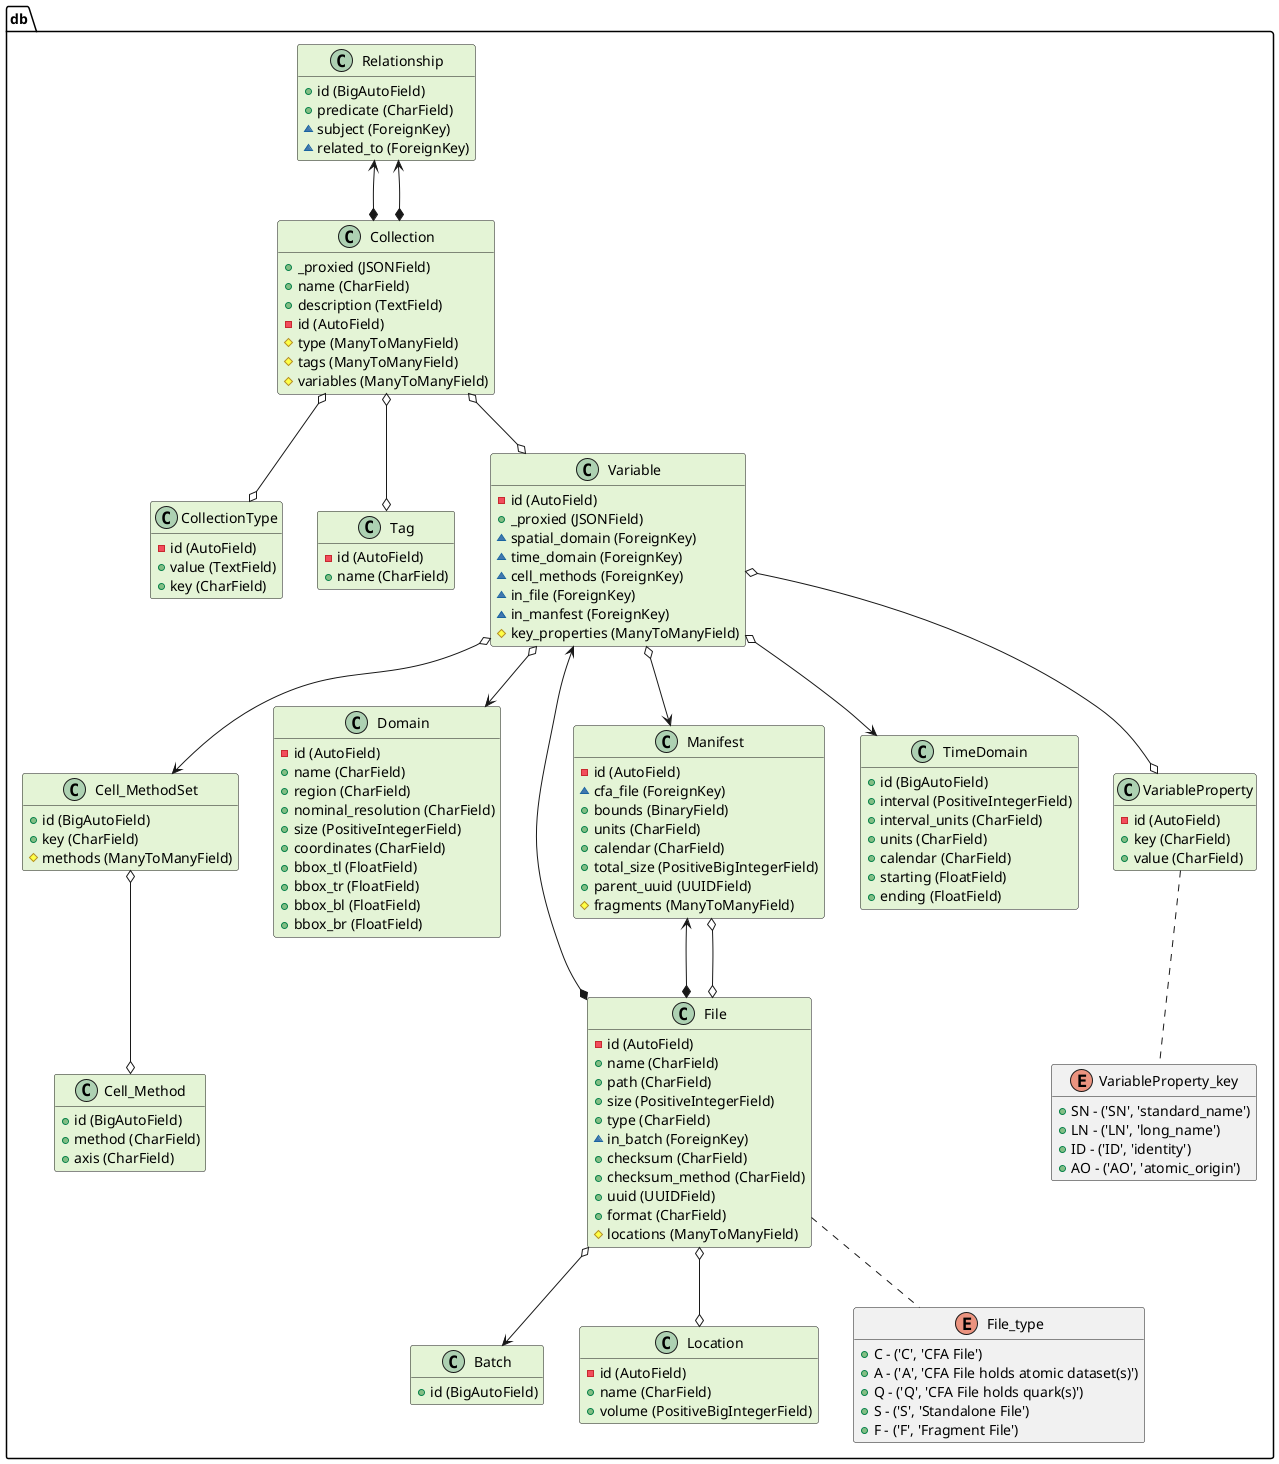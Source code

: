 @startuml 
hide attributes
class db.Cell_Method #e4f4d6 {
    + id (BigAutoField)
    + method (CharField)
    + axis (CharField)
}


class db.Cell_MethodSet #e4f4d6 {
    + id (BigAutoField)
    + key (CharField)
    # methods (ManyToManyField)
}
db.Cell_MethodSet o--o db.Cell_Method


class db.CollectionType #e4f4d6 {
    - id (AutoField)
    + value (TextField)
    + key (CharField)
}


class db.Collection #e4f4d6 {
    + _proxied (JSONField)
    + name (CharField)
    + description (TextField)
    - id (AutoField)
    # type (ManyToManyField)
    # tags (ManyToManyField)
    # variables (ManyToManyField)
}
db.Collection o--o db.CollectionType
db.Collection o--o db.Tag
db.Collection o--o db.Variable


class db.Batch #e4f4d6 {
    + id (BigAutoField)
}


class db.Domain #e4f4d6 {
    - id (AutoField)
    + name (CharField)
    + region (CharField)
    + nominal_resolution (CharField)
    + size (PositiveIntegerField)
    + coordinates (CharField)
    + bbox_tl (FloatField)
    + bbox_tr (FloatField)
    + bbox_bl (FloatField)
    + bbox_br (FloatField)
}


class db.File #e4f4d6 {
    - id (AutoField)
    + name (CharField)
    + path (CharField)
    + size (PositiveIntegerField)
    + type (CharField)
    ~ in_batch (ForeignKey)
    + checksum (CharField)
    + checksum_method (CharField)
    + uuid (UUIDField)
    + format (CharField)
    # locations (ManyToManyField)
}
db.File o--> db.Batch
db.File o--o db.Location
db.File .- db.File_type


class db.Location #e4f4d6 {
    - id (AutoField)
    + name (CharField)
    + volume (PositiveBigIntegerField)
}


class db.Manifest #e4f4d6 {
    - id (AutoField)
    ~ cfa_file (ForeignKey)
    + bounds (BinaryField)
    + units (CharField)
    + calendar (CharField)
    + total_size (PositiveBigIntegerField)
    + parent_uuid (UUIDField)
    # fragments (ManyToManyField)
}
db.Manifest <--* db.File
db.Manifest o--o db.File


class db.Relationship #e4f4d6 {
    + id (BigAutoField)
    + predicate (CharField)
    ~ subject (ForeignKey)
    ~ related_to (ForeignKey)
}
db.Relationship <--* db.Collection
db.Relationship <--* db.Collection


class db.Tag #e4f4d6 {
    - id (AutoField)
    + name (CharField)
}


class db.TimeDomain #e4f4d6 {
    + id (BigAutoField)
    + interval (PositiveIntegerField)
    + interval_units (CharField)
    + units (CharField)
    + calendar (CharField)
    + starting (FloatField)
    + ending (FloatField)
}


class db.VariableProperty #e4f4d6 {
    - id (AutoField)
    + key (CharField)
    + value (CharField)
}
db.VariableProperty .- db.VariableProperty_key


class db.Variable #e4f4d6 {
    - id (AutoField)
    + _proxied (JSONField)
    ~ spatial_domain (ForeignKey)
    ~ time_domain (ForeignKey)
    ~ cell_methods (ForeignKey)
    ~ in_file (ForeignKey)
    ~ in_manfest (ForeignKey)
    # key_properties (ManyToManyField)
}
db.Variable o--> db.Domain
db.Variable o--> db.TimeDomain
db.Variable o--> db.Cell_MethodSet
db.Variable <--* db.File
db.Variable o--> db.Manifest
db.Variable o--o db.VariableProperty


enum db.File_type{
    + C - ('C', 'CFA File')
    + A - ('A', 'CFA File holds atomic dataset(s)')
    + Q - ('Q', 'CFA File holds quark(s)')
    + S - ('S', 'Standalone File')
    + F - ('F', 'Fragment File')
}

enum db.VariableProperty_key{
    + SN - ('SN', 'standard_name')
    + LN - ('LN', 'long_name')
    + ID - ('ID', 'identity')
    + AO - ('AO', 'atomic_origin')
}

@enduml
